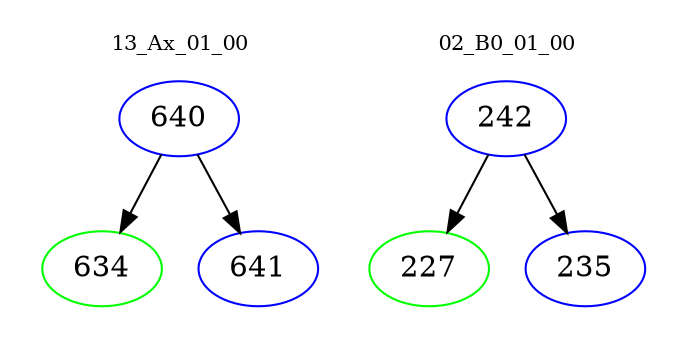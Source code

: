 digraph{
subgraph cluster_0 {
color = white
label = "13_Ax_01_00";
fontsize=10;
T0_640 [label="640", color="blue"]
T0_640 -> T0_634 [color="black"]
T0_634 [label="634", color="green"]
T0_640 -> T0_641 [color="black"]
T0_641 [label="641", color="blue"]
}
subgraph cluster_1 {
color = white
label = "02_B0_01_00";
fontsize=10;
T1_242 [label="242", color="blue"]
T1_242 -> T1_227 [color="black"]
T1_227 [label="227", color="green"]
T1_242 -> T1_235 [color="black"]
T1_235 [label="235", color="blue"]
}
}
